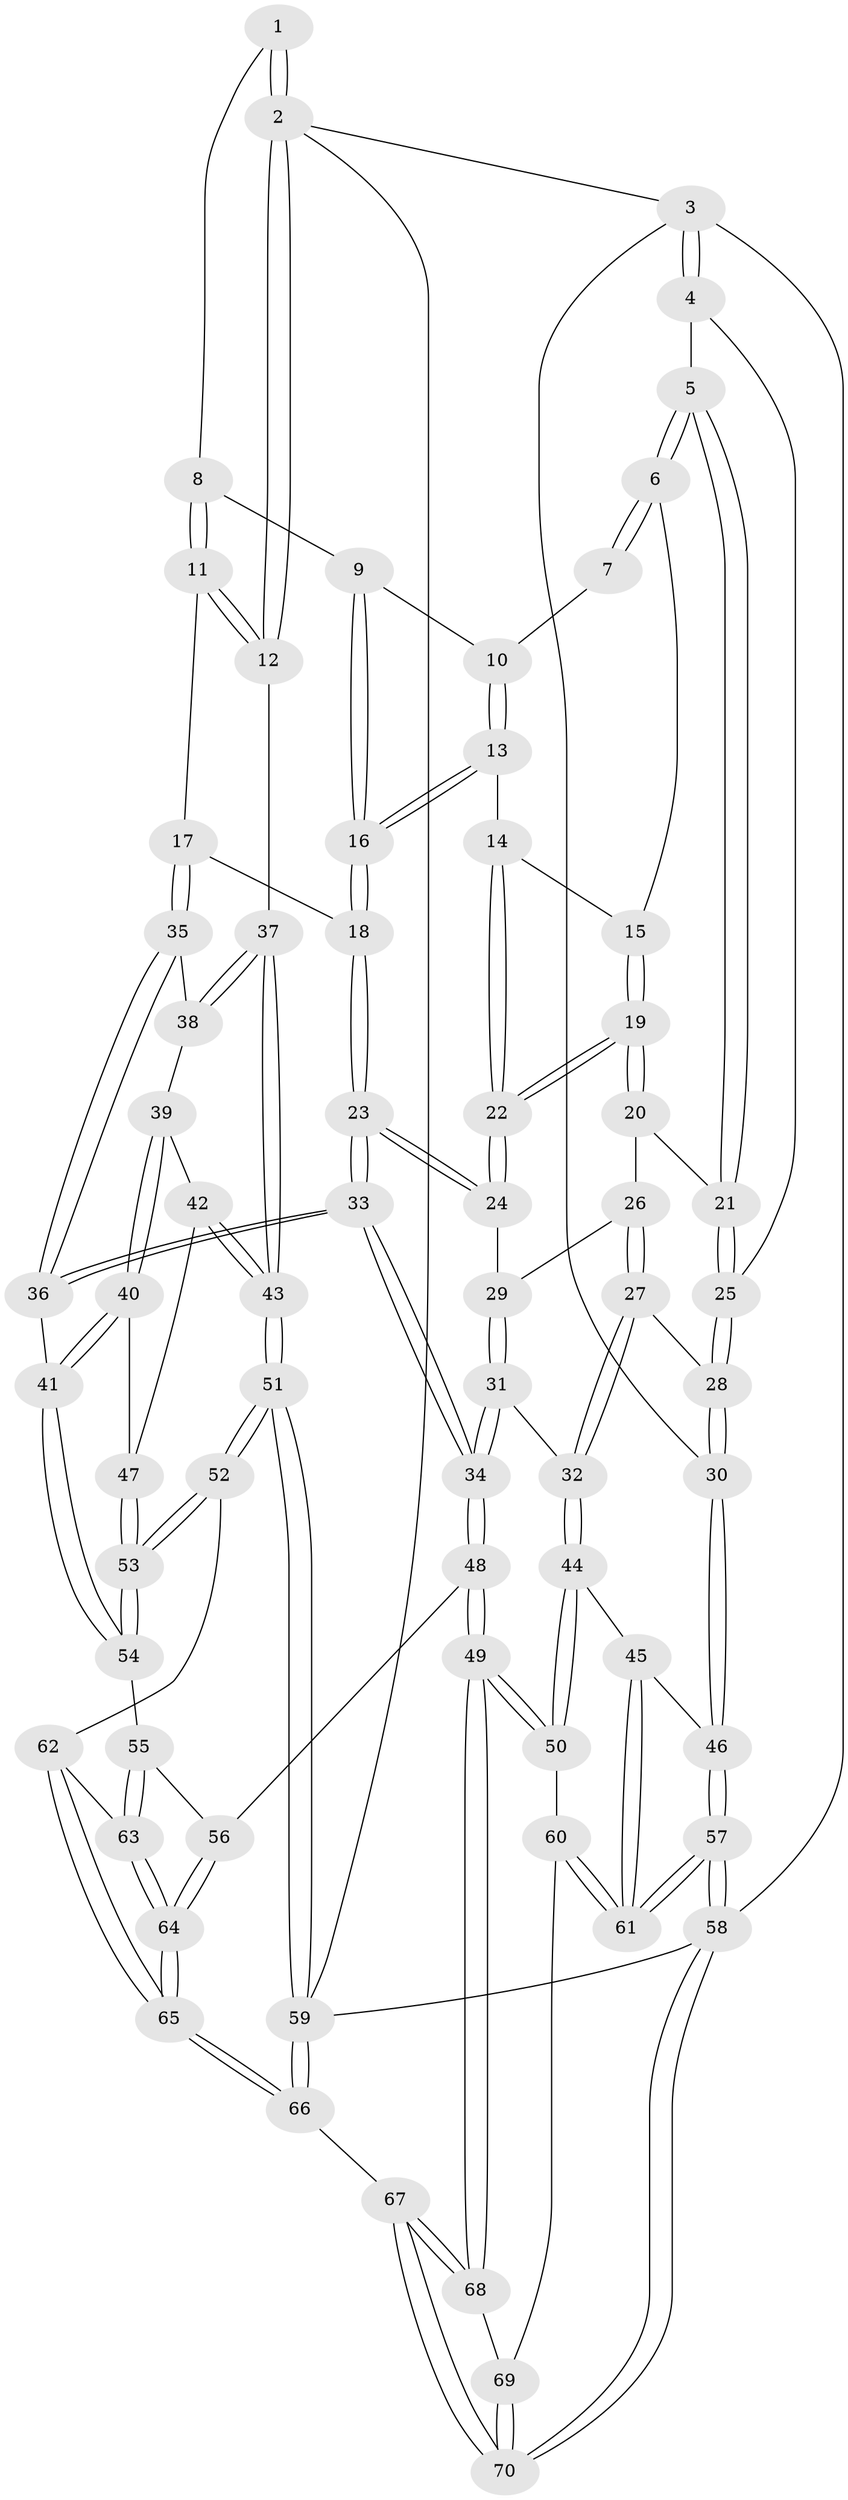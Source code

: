 // Generated by graph-tools (version 1.1) at 2025/27/03/15/25 16:27:56]
// undirected, 70 vertices, 172 edges
graph export_dot {
graph [start="1"]
  node [color=gray90,style=filled];
  1 [pos="+0.8487767292351671+0"];
  2 [pos="+1+0"];
  3 [pos="+0+0"];
  4 [pos="+0+0"];
  5 [pos="+0.03998540775150248+0"];
  6 [pos="+0.2851938602280793+0"];
  7 [pos="+0.5753683346085026+0"];
  8 [pos="+0.8599092882619958+0.021213819745046998"];
  9 [pos="+0.8088186593428061+0.07287670388047275"];
  10 [pos="+0.6559834828718427+0.05567535588238669"];
  11 [pos="+1+0.1561823062982848"];
  12 [pos="+1+0.15308062153635285"];
  13 [pos="+0.6329103022579782+0.12335199826307117"];
  14 [pos="+0.5907444864496249+0.13586801466414275"];
  15 [pos="+0.35146170749862915+0"];
  16 [pos="+0.7734060611363601+0.305464628987544"];
  17 [pos="+0.7865831404790471+0.3180794981547607"];
  18 [pos="+0.7759614020114606+0.31510321274486497"];
  19 [pos="+0.4486701007354815+0.27210614281049816"];
  20 [pos="+0.33935180227605005+0.2686285355570338"];
  21 [pos="+0.2632680168361704+0.25614005125129047"];
  22 [pos="+0.44903459966640064+0.2724215176064392"];
  23 [pos="+0.631323216595168+0.39387617715308865"];
  24 [pos="+0.464787060446423+0.30473388638958604"];
  25 [pos="+0.1501626237619982+0.3631000801962467"];
  26 [pos="+0.2837582320850517+0.37393749932041354"];
  27 [pos="+0.16427705768912018+0.4006025754245099"];
  28 [pos="+0.14501433015901052+0.38238930555477324"];
  29 [pos="+0.3939793569291392+0.40485374675130553"];
  30 [pos="+0+0.4674437517598873"];
  31 [pos="+0.3543325180403938+0.4960311621876272"];
  32 [pos="+0.2607495177047544+0.5377582795433195"];
  33 [pos="+0.6038523763891068+0.596925356610232"];
  34 [pos="+0.5803591614902506+0.6303699381181219"];
  35 [pos="+0.8061842044161525+0.338917355572833"];
  36 [pos="+0.812298779189168+0.5993585464827913"];
  37 [pos="+1+0.4734551490910243"];
  38 [pos="+0.8779397576760464+0.38637889296045774"];
  39 [pos="+0.8865782593317733+0.45374435112529843"];
  40 [pos="+0.8326744915419332+0.6022732227067876"];
  41 [pos="+0.8194417406002482+0.6028403483317026"];
  42 [pos="+0.9296672497705173+0.5810473841407574"];
  43 [pos="+1+0.6021839054657769"];
  44 [pos="+0.23218879332456588+0.6305434778427267"];
  45 [pos="+0.14284035043329654+0.6607413552740016"];
  46 [pos="+0+0.6099790171359067"];
  47 [pos="+0.8587780421749067+0.604968069218749"];
  48 [pos="+0.5613606630701137+0.7225171305819715"];
  49 [pos="+0.4628638459687589+0.7946059369517515"];
  50 [pos="+0.38522579318813166+0.7842514380919338"];
  51 [pos="+1+0.9808864935423296"];
  52 [pos="+1+0.8524944344789811"];
  53 [pos="+0.9399349838409542+0.7818937903577746"];
  54 [pos="+0.812079855472601+0.7011836062146847"];
  55 [pos="+0.738134300805594+0.7655547372599208"];
  56 [pos="+0.621953851914605+0.7597337576213391"];
  57 [pos="+0+1"];
  58 [pos="+0+1"];
  59 [pos="+1+1"];
  60 [pos="+0.27780170944485477+0.868162726521034"];
  61 [pos="+0.1332974025236234+0.9105526061406386"];
  62 [pos="+0.9115308684862934+0.8476111453896836"];
  63 [pos="+0.8543479628806755+0.8386111855501424"];
  64 [pos="+0.7084803070726547+0.9221095489705896"];
  65 [pos="+0.711885308650045+0.9942084758160482"];
  66 [pos="+0.6960372174608931+1"];
  67 [pos="+0.5271886864441022+1"];
  68 [pos="+0.4959537959589745+1"];
  69 [pos="+0.2991706593476983+0.9567684185755759"];
  70 [pos="+0.17949427917464686+1"];
  1 -- 2;
  1 -- 2;
  1 -- 8;
  2 -- 3;
  2 -- 12;
  2 -- 12;
  2 -- 59;
  3 -- 4;
  3 -- 4;
  3 -- 30;
  3 -- 58;
  4 -- 5;
  4 -- 25;
  5 -- 6;
  5 -- 6;
  5 -- 21;
  5 -- 21;
  6 -- 7;
  6 -- 7;
  6 -- 15;
  7 -- 10;
  8 -- 9;
  8 -- 11;
  8 -- 11;
  9 -- 10;
  9 -- 16;
  9 -- 16;
  10 -- 13;
  10 -- 13;
  11 -- 12;
  11 -- 12;
  11 -- 17;
  12 -- 37;
  13 -- 14;
  13 -- 16;
  13 -- 16;
  14 -- 15;
  14 -- 22;
  14 -- 22;
  15 -- 19;
  15 -- 19;
  16 -- 18;
  16 -- 18;
  17 -- 18;
  17 -- 35;
  17 -- 35;
  18 -- 23;
  18 -- 23;
  19 -- 20;
  19 -- 20;
  19 -- 22;
  19 -- 22;
  20 -- 21;
  20 -- 26;
  21 -- 25;
  21 -- 25;
  22 -- 24;
  22 -- 24;
  23 -- 24;
  23 -- 24;
  23 -- 33;
  23 -- 33;
  24 -- 29;
  25 -- 28;
  25 -- 28;
  26 -- 27;
  26 -- 27;
  26 -- 29;
  27 -- 28;
  27 -- 32;
  27 -- 32;
  28 -- 30;
  28 -- 30;
  29 -- 31;
  29 -- 31;
  30 -- 46;
  30 -- 46;
  31 -- 32;
  31 -- 34;
  31 -- 34;
  32 -- 44;
  32 -- 44;
  33 -- 34;
  33 -- 34;
  33 -- 36;
  33 -- 36;
  34 -- 48;
  34 -- 48;
  35 -- 36;
  35 -- 36;
  35 -- 38;
  36 -- 41;
  37 -- 38;
  37 -- 38;
  37 -- 43;
  37 -- 43;
  38 -- 39;
  39 -- 40;
  39 -- 40;
  39 -- 42;
  40 -- 41;
  40 -- 41;
  40 -- 47;
  41 -- 54;
  41 -- 54;
  42 -- 43;
  42 -- 43;
  42 -- 47;
  43 -- 51;
  43 -- 51;
  44 -- 45;
  44 -- 50;
  44 -- 50;
  45 -- 46;
  45 -- 61;
  45 -- 61;
  46 -- 57;
  46 -- 57;
  47 -- 53;
  47 -- 53;
  48 -- 49;
  48 -- 49;
  48 -- 56;
  49 -- 50;
  49 -- 50;
  49 -- 68;
  49 -- 68;
  50 -- 60;
  51 -- 52;
  51 -- 52;
  51 -- 59;
  51 -- 59;
  52 -- 53;
  52 -- 53;
  52 -- 62;
  53 -- 54;
  53 -- 54;
  54 -- 55;
  55 -- 56;
  55 -- 63;
  55 -- 63;
  56 -- 64;
  56 -- 64;
  57 -- 58;
  57 -- 58;
  57 -- 61;
  57 -- 61;
  58 -- 70;
  58 -- 70;
  58 -- 59;
  59 -- 66;
  59 -- 66;
  60 -- 61;
  60 -- 61;
  60 -- 69;
  62 -- 63;
  62 -- 65;
  62 -- 65;
  63 -- 64;
  63 -- 64;
  64 -- 65;
  64 -- 65;
  65 -- 66;
  65 -- 66;
  66 -- 67;
  67 -- 68;
  67 -- 68;
  67 -- 70;
  67 -- 70;
  68 -- 69;
  69 -- 70;
  69 -- 70;
}
